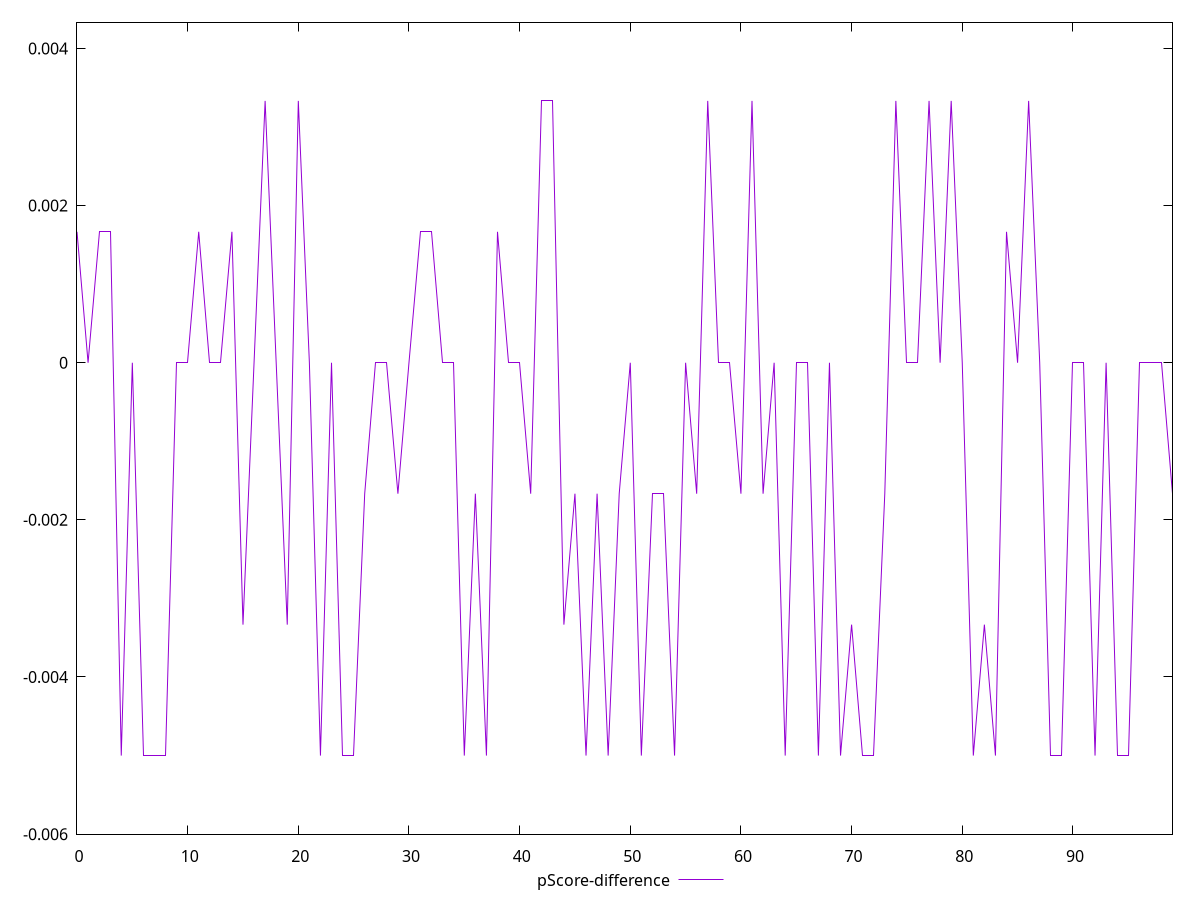 reset

$pScoreDifference <<EOF
0 0.0016666666666667052
1 0
2 0.0016666666666665941
3 0.0016666666666665941
4 -0.0050000000000000044
5 0
6 -0.0050000000000000044
7 -0.0050000000000000044
8 -0.0050000000000000044
9 0
10 0
11 0.0016666666666667052
12 0
13 0
14 0.0016666666666667052
15 -0.0033333333333332993
16 0
17 0.0033333333333332993
18 0
19 -0.0033333333333332993
20 0.0033333333333332993
21 0
22 -0.0050000000000000044
23 0
24 -0.0050000000000000044
25 -0.0050000000000000044
26 -0.0016666666666667052
27 0
28 0
29 -0.0016666666666667052
30 0
31 0.0016666666666665941
32 0.0016666666666665941
33 0
34 0
35 -0.0050000000000000044
36 -0.0016666666666667052
37 -0.0050000000000000044
38 0.0016666666666665941
39 0
40 0
41 -0.0016666666666665941
42 0.0033333333333332993
43 0.0033333333333332993
44 -0.0033333333333332993
45 -0.0016666666666667052
46 -0.0050000000000000044
47 -0.0016666666666665941
48 -0.0050000000000000044
49 -0.0016666666666665941
50 0
51 -0.0050000000000000044
52 -0.0016666666666665941
53 -0.0016666666666667052
54 -0.0050000000000000044
55 0
56 -0.0016666666666665941
57 0.0033333333333332993
58 0
59 0
60 -0.0016666666666665941
61 0.0033333333333332993
62 -0.0016666666666665941
63 0
64 -0.0050000000000000044
65 0
66 0
67 -0.0050000000000000044
68 0
69 -0.0050000000000000044
70 -0.0033333333333332993
71 -0.0050000000000000044
72 -0.0050000000000000044
73 -0.0016666666666667052
74 0.0033333333333332993
75 0
76 0
77 0.0033333333333332993
78 0
79 0.0033333333333332993
80 0
81 -0.0050000000000000044
82 -0.0033333333333332993
83 -0.0050000000000000044
84 0.0016666666666665941
85 0
86 0.0033333333333332993
87 0
88 -0.0050000000000000044
89 -0.0050000000000000044
90 0
91 0
92 -0.0050000000000000044
93 0
94 -0.0050000000000000044
95 -0.0050000000000000044
96 0
97 0
98 0
99 -0.0016666666666667052
EOF

set key outside below
set xrange [0:99]
set yrange [-0.0060000000000000045:0.004333333333333299]
set trange [-0.0060000000000000045:0.004333333333333299]
set terminal svg size 640, 500 enhanced background rgb 'white'
set output "report_00026_2021-02-22T21:38:55.199Z/unused-css-rules/samples/pages/pScore-difference/values.svg"

plot $pScoreDifference title "pScore-difference" with line

reset
